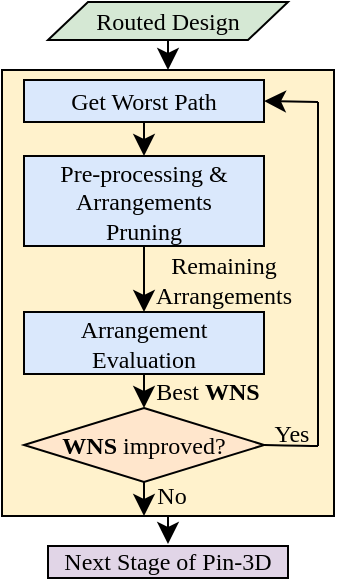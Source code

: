 <mxfile version="24.3.1" type="github" pages="2">
  <diagram name="Page-1" id="XErxERJ1ZHLDVIIJKSSp">
    <mxGraphModel dx="517" dy="1047" grid="0" gridSize="10" guides="1" tooltips="1" connect="1" arrows="1" fold="1" page="0" pageScale="1" pageWidth="850" pageHeight="1100" background="none" math="0" shadow="0">
      <root>
        <mxCell id="0" />
        <mxCell id="1" parent="0" />
        <mxCell id="A3po6ja2VtFjf3EMmNj6-31" style="edgeStyle=none;curved=1;rounded=0;orthogonalLoop=1;jettySize=auto;html=1;exitX=0.5;exitY=1;exitDx=0;exitDy=0;fontSize=12;startSize=8;endSize=8;strokeColor=#000000;fontColor=#000000;fillColor=#ffe6cc;" edge="1" parent="1" source="A3po6ja2VtFjf3EMmNj6-28">
          <mxGeometry relative="1" as="geometry">
            <mxPoint x="141" y="84" as="targetPoint" />
          </mxGeometry>
        </mxCell>
        <mxCell id="A3po6ja2VtFjf3EMmNj6-28" value="" style="rounded=0;whiteSpace=wrap;html=1;fillColor=#fff2cc;strokeColor=#000000;" vertex="1" parent="1">
          <mxGeometry x="58" y="-153" width="166" height="223" as="geometry" />
        </mxCell>
        <mxCell id="A3po6ja2VtFjf3EMmNj6-29" style="edgeStyle=none;curved=1;rounded=0;orthogonalLoop=1;jettySize=auto;html=1;exitX=0.5;exitY=1;exitDx=0;exitDy=0;entryX=0.5;entryY=0;entryDx=0;entryDy=0;fontSize=12;startSize=8;endSize=8;strokeColor=#000000;fontColor=#000000;fillColor=#ffe6cc;" edge="1" parent="1" source="A3po6ja2VtFjf3EMmNj6-3" target="A3po6ja2VtFjf3EMmNj6-28">
          <mxGeometry relative="1" as="geometry" />
        </mxCell>
        <mxCell id="A3po6ja2VtFjf3EMmNj6-3" value="Routed Design" style="shape=parallelogram;perimeter=parallelogramPerimeter;whiteSpace=wrap;html=1;fixedSize=1;fontFamily=Times New Roman;fillColor=#d5e8d4;strokeColor=#000000;" vertex="1" parent="1">
          <mxGeometry x="81" y="-187" width="120" height="19" as="geometry" />
        </mxCell>
        <mxCell id="A3po6ja2VtFjf3EMmNj6-10" style="edgeStyle=none;curved=1;rounded=0;orthogonalLoop=1;jettySize=auto;html=1;exitX=0.5;exitY=1;exitDx=0;exitDy=0;entryX=0.5;entryY=0;entryDx=0;entryDy=0;fontSize=12;startSize=8;endSize=8;strokeColor=#000000;fontColor=#000000;fillColor=#ffe6cc;" edge="1" parent="1" source="A3po6ja2VtFjf3EMmNj6-4" target="A3po6ja2VtFjf3EMmNj6-6">
          <mxGeometry relative="1" as="geometry" />
        </mxCell>
        <mxCell id="A3po6ja2VtFjf3EMmNj6-4" value="Get Worst Path" style="rounded=0;whiteSpace=wrap;html=1;fontFamily=Times New Roman;fillColor=#dae8fc;strokeColor=#000000;" vertex="1" parent="1">
          <mxGeometry x="69" y="-148" width="120" height="21" as="geometry" />
        </mxCell>
        <mxCell id="A3po6ja2VtFjf3EMmNj6-11" style="edgeStyle=none;curved=1;rounded=0;orthogonalLoop=1;jettySize=auto;html=1;exitX=0.5;exitY=1;exitDx=0;exitDy=0;entryX=0.5;entryY=0;entryDx=0;entryDy=0;fontSize=12;startSize=8;endSize=8;strokeColor=#000000;fontColor=#000000;fillColor=#ffe6cc;" edge="1" parent="1" source="A3po6ja2VtFjf3EMmNj6-6" target="A3po6ja2VtFjf3EMmNj6-7">
          <mxGeometry relative="1" as="geometry" />
        </mxCell>
        <mxCell id="A3po6ja2VtFjf3EMmNj6-6" value="Pre-processing &amp;amp;&lt;div&gt;Arrangements&lt;/div&gt;&lt;div&gt;Pruning&lt;/div&gt;" style="rounded=0;whiteSpace=wrap;html=1;fontFamily=Times New Roman;fillColor=#dae8fc;strokeColor=#000000;" vertex="1" parent="1">
          <mxGeometry x="69" y="-110" width="120" height="45" as="geometry" />
        </mxCell>
        <mxCell id="A3po6ja2VtFjf3EMmNj6-7" value="Arrangement Evaluation" style="rounded=0;whiteSpace=wrap;html=1;fontFamily=Times New Roman;fillColor=#dae8fc;strokeColor=#000000;" vertex="1" parent="1">
          <mxGeometry x="69" y="-32" width="120" height="31" as="geometry" />
        </mxCell>
        <mxCell id="A3po6ja2VtFjf3EMmNj6-30" style="edgeStyle=none;curved=1;rounded=0;orthogonalLoop=1;jettySize=auto;html=1;exitX=0.5;exitY=1;exitDx=0;exitDy=0;fontSize=12;startSize=8;endSize=8;strokeColor=#000000;fontColor=#000000;fillColor=#ffe6cc;" edge="1" parent="1" source="A3po6ja2VtFjf3EMmNj6-12">
          <mxGeometry relative="1" as="geometry">
            <mxPoint x="129" y="70" as="targetPoint" />
          </mxGeometry>
        </mxCell>
        <mxCell id="A3po6ja2VtFjf3EMmNj6-12" value="&lt;b&gt;WNS&lt;/b&gt; improved?" style="rhombus;whiteSpace=wrap;html=1;fontFamily=Times New Roman;fillColor=#ffe6cc;strokeColor=#000000;" vertex="1" parent="1">
          <mxGeometry x="69" y="16" width="120" height="37" as="geometry" />
        </mxCell>
        <mxCell id="A3po6ja2VtFjf3EMmNj6-13" style="edgeStyle=none;curved=1;rounded=0;orthogonalLoop=1;jettySize=auto;html=1;exitX=0.5;exitY=1;exitDx=0;exitDy=0;fontSize=12;startSize=8;endSize=8;strokeColor=#000000;fontColor=#000000;fillColor=#ffe6cc;" edge="1" parent="1" source="A3po6ja2VtFjf3EMmNj6-12" target="A3po6ja2VtFjf3EMmNj6-12">
          <mxGeometry relative="1" as="geometry" />
        </mxCell>
        <mxCell id="A3po6ja2VtFjf3EMmNj6-14" style="edgeStyle=none;curved=1;rounded=0;orthogonalLoop=1;jettySize=auto;html=1;exitX=0.5;exitY=0;exitDx=0;exitDy=0;fontSize=12;startSize=8;endSize=8;strokeColor=#000000;fontColor=#000000;fillColor=#ffe6cc;" edge="1" parent="1" source="A3po6ja2VtFjf3EMmNj6-12" target="A3po6ja2VtFjf3EMmNj6-12">
          <mxGeometry relative="1" as="geometry" />
        </mxCell>
        <mxCell id="A3po6ja2VtFjf3EMmNj6-15" style="edgeStyle=none;curved=1;rounded=0;orthogonalLoop=1;jettySize=auto;html=1;exitX=0.5;exitY=1;exitDx=0;exitDy=0;entryX=0.5;entryY=0;entryDx=0;entryDy=0;fontSize=12;startSize=8;endSize=8;strokeColor=#000000;fontColor=#000000;fillColor=#ffe6cc;" edge="1" parent="1" source="A3po6ja2VtFjf3EMmNj6-7" target="A3po6ja2VtFjf3EMmNj6-12">
          <mxGeometry relative="1" as="geometry">
            <mxPoint x="139" y="-39" as="sourcePoint" />
            <mxPoint x="139" y="-22" as="targetPoint" />
          </mxGeometry>
        </mxCell>
        <mxCell id="A3po6ja2VtFjf3EMmNj6-23" value="" style="endArrow=none;html=1;rounded=0;fontSize=12;startSize=8;endSize=8;curved=1;exitX=1;exitY=0.5;exitDx=0;exitDy=0;strokeColor=#000000;fontColor=#000000;fillColor=#ffe6cc;" edge="1" parent="1" source="A3po6ja2VtFjf3EMmNj6-12">
          <mxGeometry width="50" height="50" relative="1" as="geometry">
            <mxPoint x="191" y="39" as="sourcePoint" />
            <mxPoint x="216" y="35" as="targetPoint" />
            <Array as="points">
              <mxPoint x="212" y="35" />
            </Array>
          </mxGeometry>
        </mxCell>
        <mxCell id="A3po6ja2VtFjf3EMmNj6-24" value="" style="endArrow=classic;html=1;rounded=0;fontSize=12;startSize=8;endSize=8;curved=1;entryX=1;entryY=0.5;entryDx=0;entryDy=0;strokeColor=#000000;fontColor=#000000;fillColor=#ffe6cc;" edge="1" parent="1" target="A3po6ja2VtFjf3EMmNj6-4">
          <mxGeometry width="50" height="50" relative="1" as="geometry">
            <mxPoint x="216" y="-137" as="sourcePoint" />
            <mxPoint x="227" y="-45" as="targetPoint" />
          </mxGeometry>
        </mxCell>
        <mxCell id="A3po6ja2VtFjf3EMmNj6-25" value="" style="endArrow=none;html=1;rounded=0;fontSize=12;startSize=8;endSize=8;curved=1;strokeColor=#000000;fontColor=#000000;fillColor=#ffe6cc;" edge="1" parent="1">
          <mxGeometry width="50" height="50" relative="1" as="geometry">
            <mxPoint x="216" y="35" as="sourcePoint" />
            <mxPoint x="216" y="-137" as="targetPoint" />
          </mxGeometry>
        </mxCell>
        <mxCell id="A3po6ja2VtFjf3EMmNj6-26" value="Yes" style="text;html=1;align=center;verticalAlign=middle;whiteSpace=wrap;rounded=0;fontSize=12;fontFamily=Times New Roman;strokeColor=none;fillColor=none;" vertex="1" parent="1">
          <mxGeometry x="173" y="14" width="60" height="30" as="geometry" />
        </mxCell>
        <mxCell id="A3po6ja2VtFjf3EMmNj6-27" value="No" style="text;html=1;align=center;verticalAlign=middle;whiteSpace=wrap;rounded=0;fontSize=12;fontFamily=Times New Roman;strokeColor=none;fillColor=none;" vertex="1" parent="1">
          <mxGeometry x="113" y="45" width="60" height="30" as="geometry" />
        </mxCell>
        <mxCell id="A3po6ja2VtFjf3EMmNj6-33" value="Next Stage of Pin-3D" style="rounded=0;whiteSpace=wrap;html=1;fontFamily=Times New Roman;strokeColor=#000000;fillColor=#e1d5e7;" vertex="1" parent="1">
          <mxGeometry x="81" y="85" width="120" height="16" as="geometry" />
        </mxCell>
        <mxCell id="tmrgY1pSwT3og9ymAJYc-1" value="&lt;font face=&quot;Times New Roman&quot;&gt;Remaining&lt;/font&gt;&lt;div&gt;&lt;font face=&quot;Times New Roman&quot;&gt;Arrangements&lt;/font&gt;&lt;/div&gt;" style="text;html=1;align=center;verticalAlign=middle;whiteSpace=wrap;rounded=0;" vertex="1" parent="1">
          <mxGeometry x="139" y="-63" width="60" height="30" as="geometry" />
        </mxCell>
        <mxCell id="tmrgY1pSwT3og9ymAJYc-2" value="&lt;font face=&quot;Times New Roman&quot;&gt;Best &lt;b&gt;WNS&lt;/b&gt;&lt;/font&gt;" style="text;html=1;align=center;verticalAlign=middle;whiteSpace=wrap;rounded=0;" vertex="1" parent="1">
          <mxGeometry x="131" y="-7" width="60" height="30" as="geometry" />
        </mxCell>
      </root>
    </mxGraphModel>
  </diagram>
  <diagram id="l15pQozAcrHHwmY1cU3F" name="Page-2">
    <mxGraphModel dx="517" dy="1747" grid="1" gridSize="10" guides="1" tooltips="1" connect="1" arrows="1" fold="1" page="1" pageScale="1" pageWidth="850" pageHeight="1100" math="0" shadow="0">
      <root>
        <mxCell id="0" />
        <mxCell id="1" parent="0" />
        <mxCell id="x4QGXoq3KPUMwHsE2kM7-1" style="edgeStyle=none;curved=1;rounded=0;orthogonalLoop=1;jettySize=auto;html=1;exitX=0.5;exitY=1;exitDx=0;exitDy=0;fontSize=12;startSize=8;endSize=8;strokeColor=#000000;fontColor=#000000;fillColor=#ffe6cc;entryX=0.5;entryY=0;entryDx=0;entryDy=0;" edge="1" parent="1" target="x4QGXoq3KPUMwHsE2kM7-20">
          <mxGeometry relative="1" as="geometry">
            <mxPoint x="141" y="108" as="targetPoint" />
            <mxPoint x="141" y="40" as="sourcePoint" />
          </mxGeometry>
        </mxCell>
        <mxCell id="x4QGXoq3KPUMwHsE2kM7-2" value="" style="rounded=0;whiteSpace=wrap;html=1;fillColor=#fff2cc;strokeColor=#000000;" vertex="1" parent="1">
          <mxGeometry x="58" y="-153" width="166" height="193" as="geometry" />
        </mxCell>
        <mxCell id="x4QGXoq3KPUMwHsE2kM7-3" style="edgeStyle=none;curved=1;rounded=0;orthogonalLoop=1;jettySize=auto;html=1;exitX=0.5;exitY=1;exitDx=0;exitDy=0;entryX=0.5;entryY=0;entryDx=0;entryDy=0;fontSize=12;startSize=8;endSize=8;strokeColor=#000000;fontColor=#000000;fillColor=#ffe6cc;" edge="1" parent="1" source="x4QGXoq3KPUMwHsE2kM7-4" target="x4QGXoq3KPUMwHsE2kM7-2">
          <mxGeometry relative="1" as="geometry" />
        </mxCell>
        <mxCell id="x4QGXoq3KPUMwHsE2kM7-4" value="Routed Design" style="shape=parallelogram;perimeter=parallelogramPerimeter;whiteSpace=wrap;html=1;fixedSize=1;fontFamily=Times New Roman;fillColor=#d5e8d4;strokeColor=#000000;" vertex="1" parent="1">
          <mxGeometry x="81" y="-187" width="120" height="19" as="geometry" />
        </mxCell>
        <mxCell id="x4QGXoq3KPUMwHsE2kM7-5" style="edgeStyle=none;curved=1;rounded=0;orthogonalLoop=1;jettySize=auto;html=1;exitX=0.5;exitY=1;exitDx=0;exitDy=0;entryX=0.5;entryY=0;entryDx=0;entryDy=0;fontSize=12;startSize=8;endSize=8;strokeColor=#000000;fontColor=#000000;fillColor=#ffe6cc;" edge="1" parent="1" source="x4QGXoq3KPUMwHsE2kM7-6" target="x4QGXoq3KPUMwHsE2kM7-8">
          <mxGeometry relative="1" as="geometry" />
        </mxCell>
        <mxCell id="x4QGXoq3KPUMwHsE2kM7-6" value="Get &lt;i&gt;&lt;b&gt;N&lt;/b&gt;&lt;/i&gt; Worst Path" style="rounded=0;whiteSpace=wrap;html=1;fontFamily=Times New Roman;fillColor=#dae8fc;strokeColor=#000000;" vertex="1" parent="1">
          <mxGeometry x="81" y="-148" width="120" height="21" as="geometry" />
        </mxCell>
        <mxCell id="x4QGXoq3KPUMwHsE2kM7-7" style="edgeStyle=none;curved=1;rounded=0;orthogonalLoop=1;jettySize=auto;html=1;exitX=0.5;exitY=1;exitDx=0;exitDy=0;entryX=0.5;entryY=0;entryDx=0;entryDy=0;fontSize=12;startSize=8;endSize=8;strokeColor=#000000;fontColor=#000000;fillColor=#ffe6cc;" edge="1" parent="1" source="x4QGXoq3KPUMwHsE2kM7-8" target="x4QGXoq3KPUMwHsE2kM7-9">
          <mxGeometry relative="1" as="geometry" />
        </mxCell>
        <mxCell id="x4QGXoq3KPUMwHsE2kM7-8" value="Pre-processing&lt;div&gt;+&lt;/div&gt;&lt;div&gt;Arrangements&lt;/div&gt;&lt;div&gt;Pruning&lt;/div&gt;" style="rounded=0;whiteSpace=wrap;html=1;fontFamily=Times New Roman;fillColor=#dae8fc;strokeColor=#000000;" vertex="1" parent="1">
          <mxGeometry x="81" y="-110" width="120" height="61" as="geometry" />
        </mxCell>
        <mxCell id="x4QGXoq3KPUMwHsE2kM7-9" value="&lt;b&gt;LSTM&lt;/b&gt; model" style="rounded=0;whiteSpace=wrap;html=1;fontFamily=Times New Roman;fillColor=#dae8fc;strokeColor=#000000;" vertex="1" parent="1">
          <mxGeometry x="81" y="-32" width="120" height="31" as="geometry" />
        </mxCell>
        <mxCell id="x4QGXoq3KPUMwHsE2kM7-12" style="edgeStyle=none;curved=1;rounded=0;orthogonalLoop=1;jettySize=auto;html=1;exitX=0.5;exitY=1;exitDx=0;exitDy=0;fontSize=12;startSize=8;endSize=8;strokeColor=#000000;fontColor=#000000;fillColor=#ffe6cc;" edge="1" parent="1">
          <mxGeometry relative="1" as="geometry">
            <mxPoint x="129" y="77" as="sourcePoint" />
            <mxPoint x="129" y="77" as="targetPoint" />
          </mxGeometry>
        </mxCell>
        <mxCell id="x4QGXoq3KPUMwHsE2kM7-13" style="edgeStyle=none;curved=1;rounded=0;orthogonalLoop=1;jettySize=auto;html=1;exitX=0.5;exitY=0;exitDx=0;exitDy=0;fontSize=12;startSize=8;endSize=8;strokeColor=#000000;fontColor=#000000;fillColor=#ffe6cc;" edge="1" parent="1">
          <mxGeometry relative="1" as="geometry">
            <mxPoint x="129" y="40" as="sourcePoint" />
            <mxPoint x="129" y="40" as="targetPoint" />
          </mxGeometry>
        </mxCell>
        <mxCell id="x4QGXoq3KPUMwHsE2kM7-14" style="edgeStyle=none;curved=1;rounded=0;orthogonalLoop=1;jettySize=auto;html=1;exitX=0.5;exitY=1;exitDx=0;exitDy=0;entryX=0.5;entryY=1;entryDx=0;entryDy=0;fontSize=12;startSize=8;endSize=8;strokeColor=#000000;fontColor=#000000;fillColor=#ffe6cc;" edge="1" parent="1" source="x4QGXoq3KPUMwHsE2kM7-9" target="x4QGXoq3KPUMwHsE2kM7-2">
          <mxGeometry relative="1" as="geometry">
            <mxPoint x="139" y="-39" as="sourcePoint" />
            <mxPoint x="129" y="16" as="targetPoint" />
          </mxGeometry>
        </mxCell>
        <mxCell id="x4QGXoq3KPUMwHsE2kM7-20" value="Next Stage of Pin-3D" style="rounded=0;whiteSpace=wrap;html=1;fontFamily=Times New Roman;strokeColor=#000000;fillColor=#e1d5e7;" vertex="1" parent="1">
          <mxGeometry x="81" y="54" width="120" height="16" as="geometry" />
        </mxCell>
      </root>
    </mxGraphModel>
  </diagram>
</mxfile>

